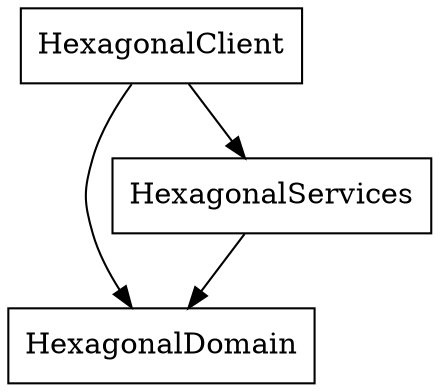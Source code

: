 
		digraph G{
      node [shape = box;];
			"HexagonalClient"->"HexagonalDomain";"HexagonalClient"->"HexagonalServices";"HexagonalServices"->"HexagonalDomain";
  }